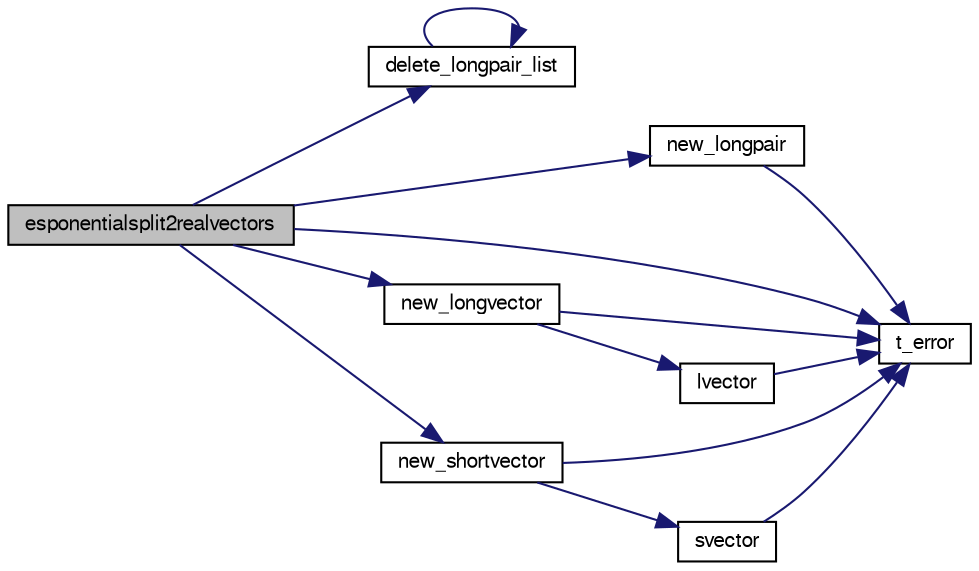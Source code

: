 digraph "esponentialsplit2realvectors"
{
  bgcolor="transparent";
  edge [fontname="FreeSans",fontsize="10",labelfontname="FreeSans",labelfontsize="10"];
  node [fontname="FreeSans",fontsize="10",shape=record];
  rankdir="LR";
  Node1 [label="esponentialsplit2realvectors",height=0.2,width=0.4,color="black", fillcolor="grey75", style="filled" fontcolor="black"];
  Node1 -> Node2 [color="midnightblue",fontsize="10",style="solid"];
  Node2 [label="delete_longpair_list",height=0.2,width=0.4,color="black",URL="$list_8c.html#acc7113c3f5e9e11314a81ff39bd585f0"];
  Node2 -> Node2 [color="midnightblue",fontsize="10",style="solid"];
  Node1 -> Node3 [color="midnightblue",fontsize="10",style="solid"];
  Node3 [label="new_longpair",height=0.2,width=0.4,color="black",URL="$list_8c.html#a13336db74feaeabc17c2acf4d2187dd0"];
  Node3 -> Node4 [color="midnightblue",fontsize="10",style="solid"];
  Node4 [label="t_error",height=0.2,width=0.4,color="black",URL="$error_8c.html#af79ef7c6656ef0f3d2786e2b09c1755f"];
  Node1 -> Node5 [color="midnightblue",fontsize="10",style="solid"];
  Node5 [label="new_longvector",height=0.2,width=0.4,color="black",URL="$alloc_8c.html#a85853f82d1b0df7d49c675476f31c68f"];
  Node5 -> Node6 [color="midnightblue",fontsize="10",style="solid"];
  Node6 [label="lvector",height=0.2,width=0.4,color="black",URL="$alloc_8c.html#af4f505f2dcb9ffd8fb12a7750b38b7e5"];
  Node6 -> Node4 [color="midnightblue",fontsize="10",style="solid"];
  Node5 -> Node4 [color="midnightblue",fontsize="10",style="solid"];
  Node1 -> Node7 [color="midnightblue",fontsize="10",style="solid"];
  Node7 [label="new_shortvector",height=0.2,width=0.4,color="black",URL="$alloc_8c.html#a4ef163312406823c25a0ab195925c3c7"];
  Node7 -> Node8 [color="midnightblue",fontsize="10",style="solid"];
  Node8 [label="svector",height=0.2,width=0.4,color="black",URL="$alloc_8c.html#aa2586e26e0b9ce2381057dba30d31f10"];
  Node8 -> Node4 [color="midnightblue",fontsize="10",style="solid"];
  Node7 -> Node4 [color="midnightblue",fontsize="10",style="solid"];
  Node1 -> Node4 [color="midnightblue",fontsize="10",style="solid"];
}
